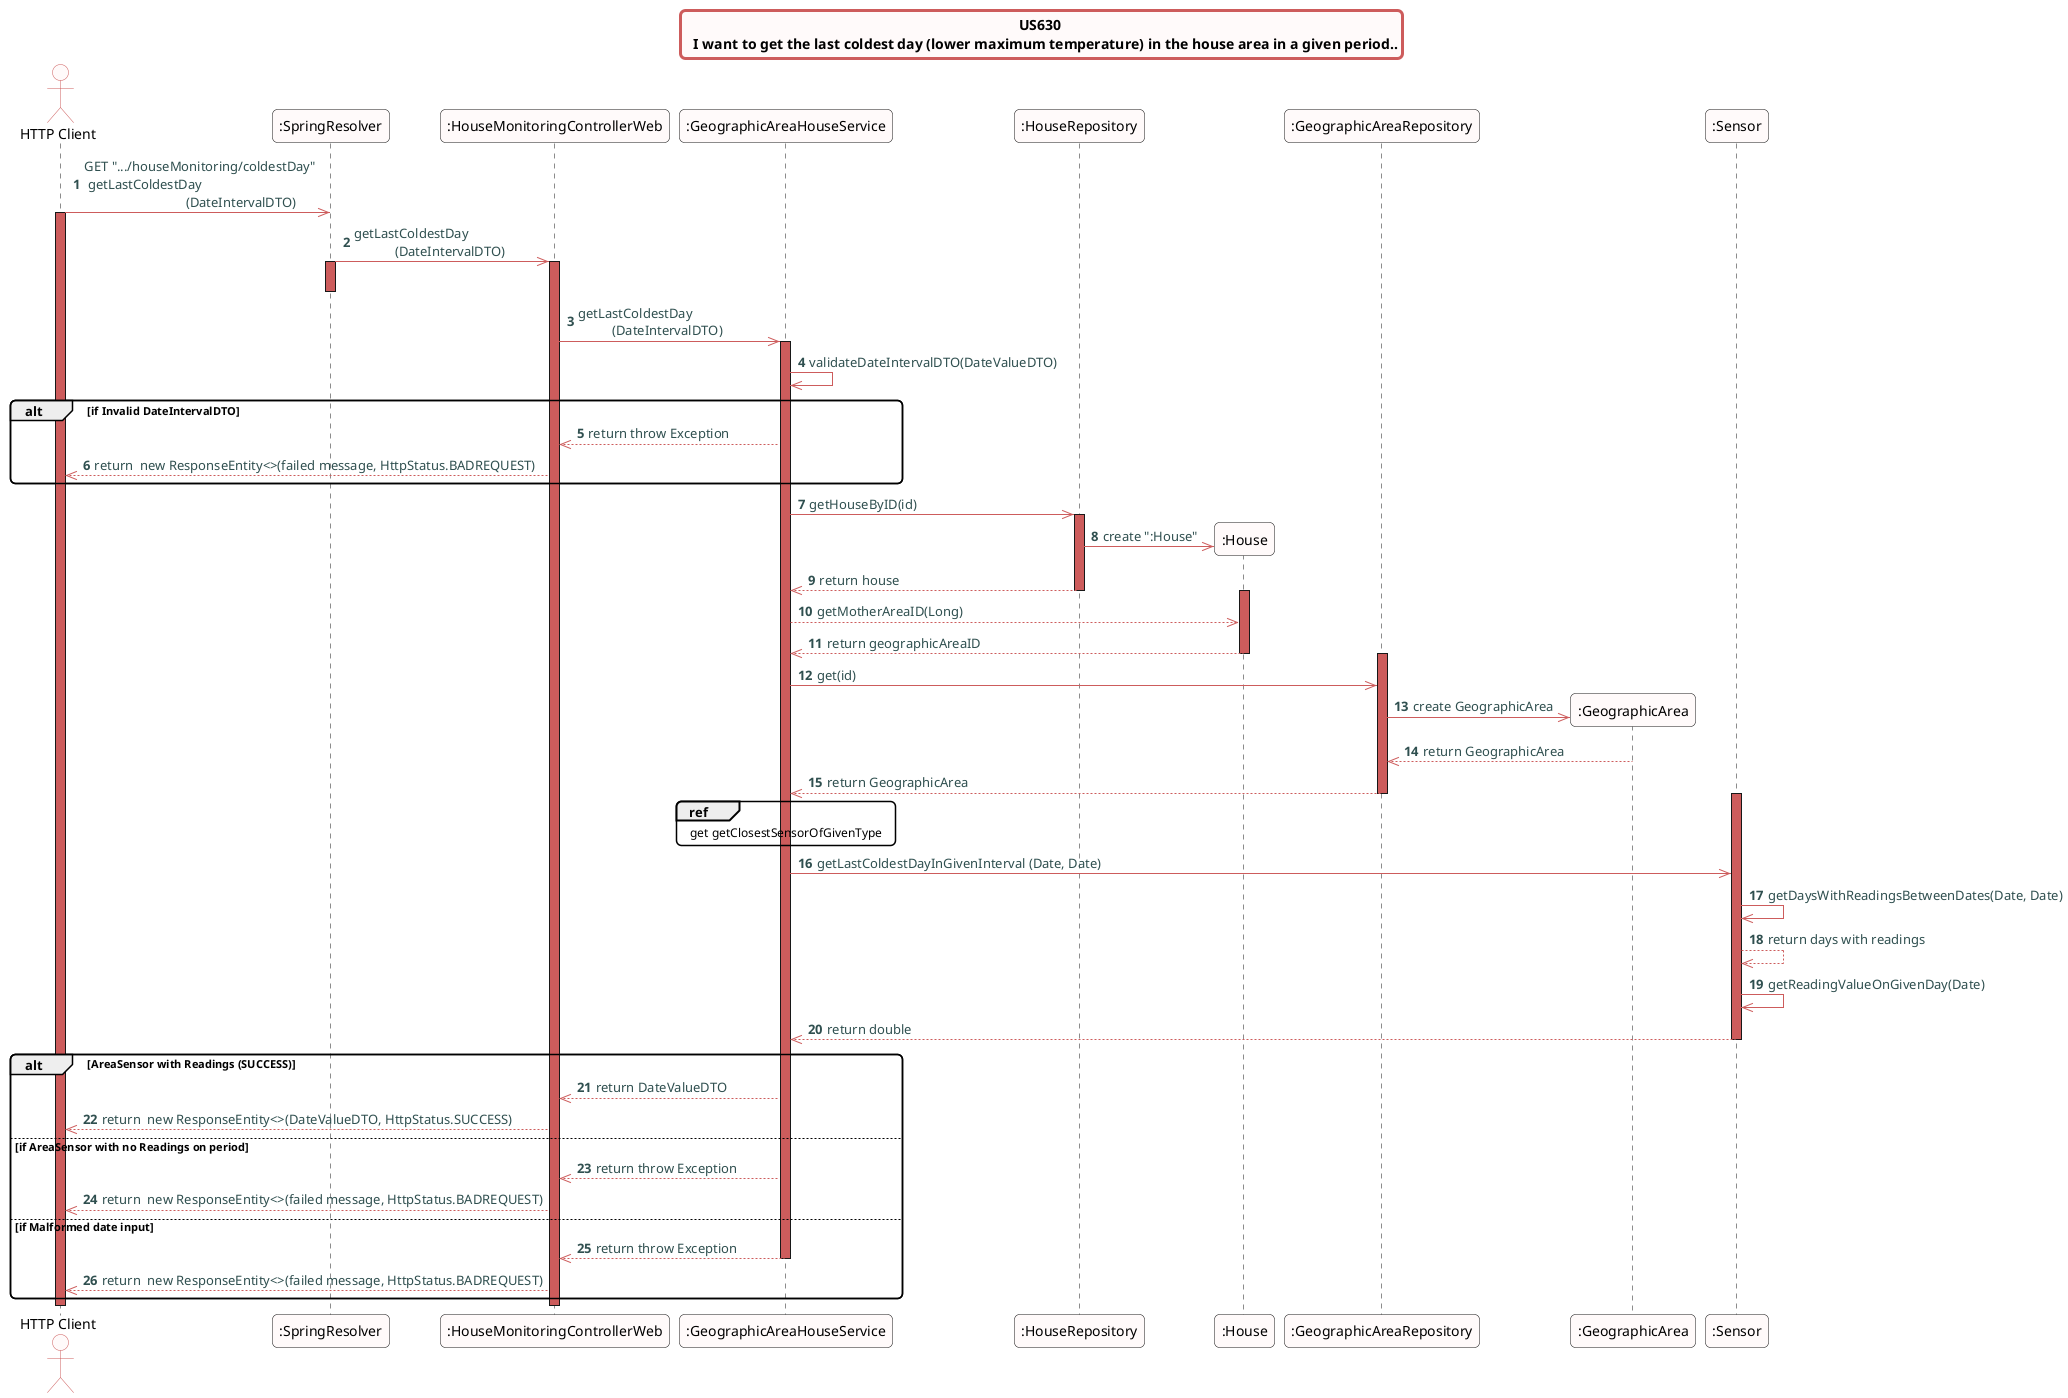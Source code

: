 @startuml
skinparam titleBorderRoundCorner 10
skinparam titleBorderThickness 3
skinparam titleBorderColor indianred
skinparam titleBackgroundColor snow
skinparam FontName quicksand

skinparam actor {
  BorderColor indianred
  backgroundColor Snow
  }

skinparam sequence {
  LifeLineBackgroundColor indianred
  ParticipantBackgroundColor snow
}

skinparam roundcorner 10

skinparam component {
  arrowThickness 1
  ArrowFontName Verdana
  ArrowColor indianred
  ArrowFontColor darkslategrey
}


title US630 \n  I want to get the last coldest day (lower maximum temperature) in the house area in a given period..

autonumber

actor "HTTP Client"


"HTTP Client" ->> ":SpringResolver":  GET ".../houseMonitoring/coldestDay" \n getLastColdestDay \n                              (DateIntervalDTO)
activate "HTTP Client"
":SpringResolver" ->> ":HouseMonitoringControllerWeb": getLastColdestDay \n            (DateIntervalDTO)
activate ":SpringResolver"
activate ":HouseMonitoringControllerWeb"
deactivate ":SpringResolver"
":HouseMonitoringControllerWeb" ->> ":GeographicAreaHouseService": getLastColdestDay \n          (DateIntervalDTO)
activate ":GeographicAreaHouseService"
":GeographicAreaHouseService" ->> ":GeographicAreaHouseService": validateDateIntervalDTO(DateValueDTO)
alt if Invalid DateIntervalDTO
":GeographicAreaHouseService" -->> ":HouseMonitoringControllerWeb": return throw Exception
":HouseMonitoringControllerWeb" -->> "HTTP Client": return  new ResponseEntity<>(failed message, HttpStatus.BADREQUEST)
end
":GeographicAreaHouseService" ->> ":HouseRepository": getHouseByID(id)
create ":House"
activate ":HouseRepository"

":HouseRepository" ->> ":House" : create ":House"
":HouseRepository" -->> ":GeographicAreaHouseService": return house
deactivate ":HouseRepository"
activate ":House"
":GeographicAreaHouseService" -->> ":House": getMotherAreaID(Long)
":House" -->> ":GeographicAreaHouseService": return geographicAreaID
deactivate ":House"
activate ":GeographicAreaRepository"
":GeographicAreaHouseService" ->> ":GeographicAreaRepository": get(id)
create ":GeographicArea"
":GeographicAreaRepository" ->> ":GeographicArea": create GeographicArea
":GeographicArea" -->> ":GeographicAreaRepository": return GeographicArea
":GeographicAreaRepository" -->> ":GeographicAreaHouseService": return GeographicArea
deactivate ":GeographicAreaRepository"
ref over ":GeographicAreaHouseService"
get getClosestSensorOfGivenType
end ref
activate ":Sensor"
":GeographicAreaHouseService" ->> ":Sensor": getLastColdestDayInGivenInterval (Date, Date)
":Sensor"->>":Sensor": getDaysWithReadingsBetweenDates(Date, Date)
":Sensor"-->>":Sensor": return days with readings
":Sensor"->>":Sensor": getReadingValueOnGivenDay(Date)
":Sensor" -->> ":GeographicAreaHouseService": return double
deactivate ":Sensor"

alt AreaSensor with Readings (SUCCESS)
":GeographicAreaHouseService" -->> ":HouseMonitoringControllerWeb": return DateValueDTO
":HouseMonitoringControllerWeb" -->> "HTTP Client": return  new ResponseEntity<>(DateValueDTO, HttpStatus.SUCCESS)
else if AreaSensor with no Readings on period
":GeographicAreaHouseService" -->> ":HouseMonitoringControllerWeb": return throw Exception
":HouseMonitoringControllerWeb" -->> "HTTP Client": return  new ResponseEntity<>(failed message, HttpStatus.BADREQUEST)
else if Malformed date input
":GeographicAreaHouseService" -->> ":HouseMonitoringControllerWeb": return throw Exception
deactivate ":GeographicAreaHouseService"
":HouseMonitoringControllerWeb" -->> "HTTP Client": return  new ResponseEntity<>(failed message, HttpStatus.BADREQUEST)
end
deactivate ":HouseMonitoringControllerWeb"
deactivate "HTTP Client"
@enduml